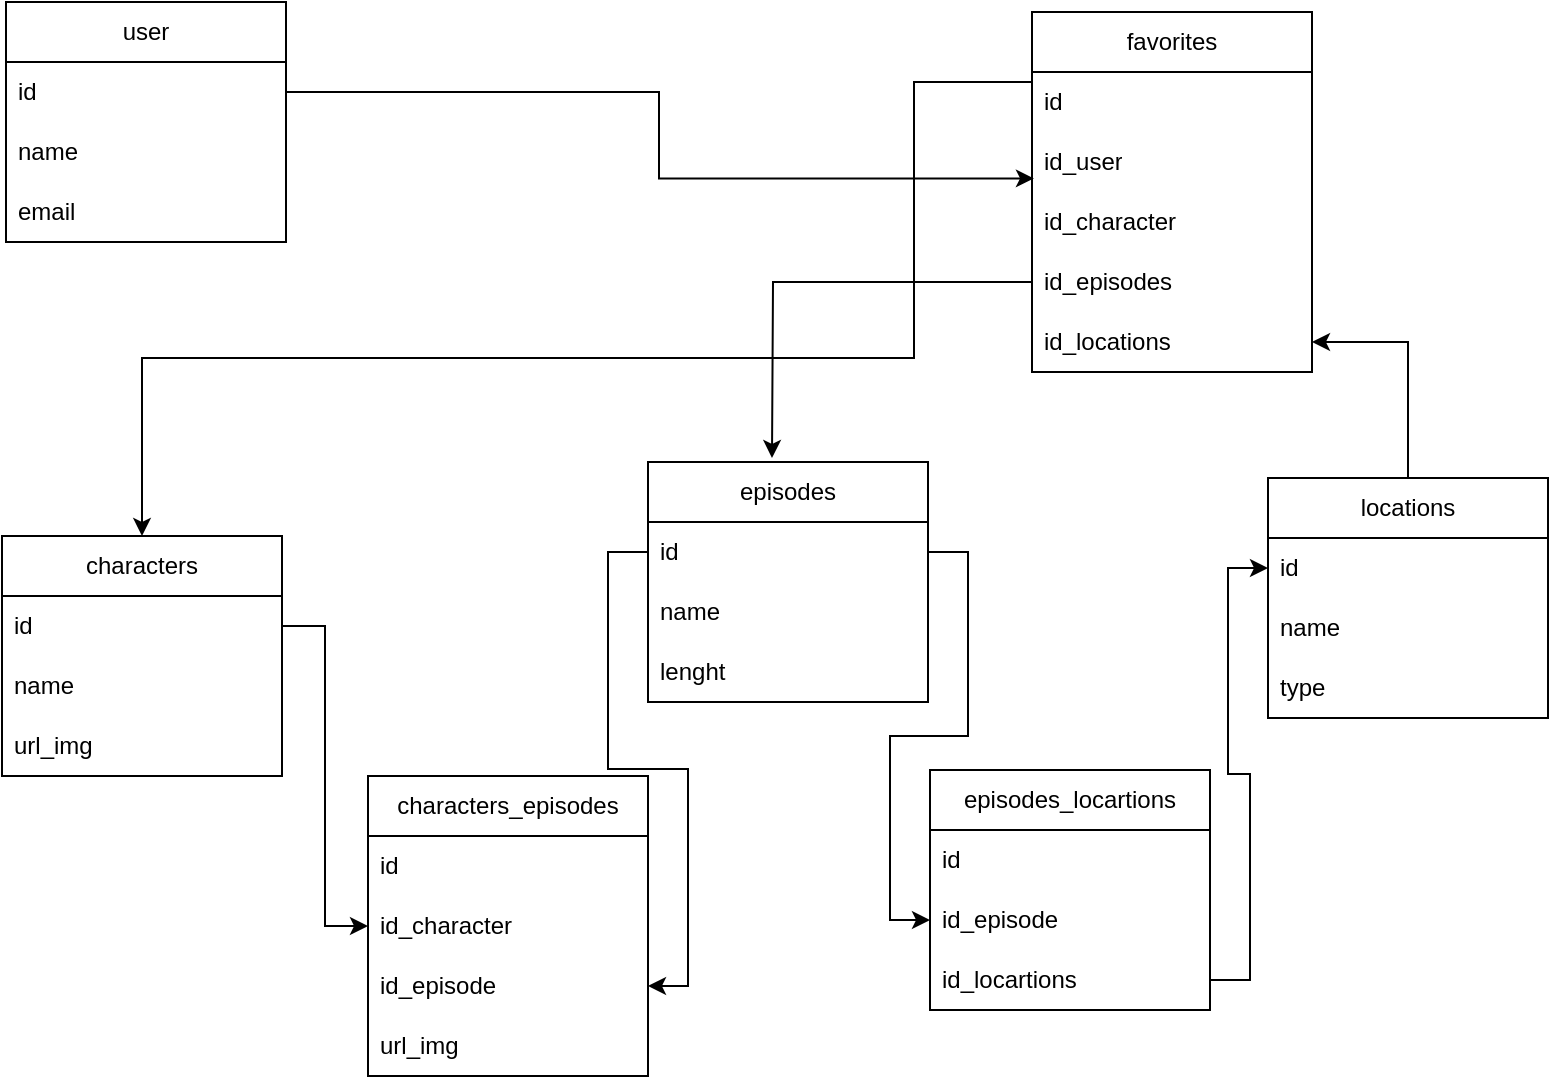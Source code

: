 <mxfile version="20.8.5" type="device"><diagram id="7IeO_1DvecanLazoNXci" name="Página-1"><mxGraphModel dx="1050" dy="573" grid="0" gridSize="10" guides="1" tooltips="1" connect="1" arrows="1" fold="1" page="1" pageScale="1" pageWidth="827" pageHeight="1169" math="0" shadow="0"><root><mxCell id="0"/><mxCell id="1" parent="0"/><mxCell id="BOMKZfBvW2q4-ubMlva8-28" value="user" style="swimlane;fontStyle=0;childLayout=stackLayout;horizontal=1;startSize=30;horizontalStack=0;resizeParent=1;resizeParentMax=0;resizeLast=0;collapsible=1;marginBottom=0;whiteSpace=wrap;html=1;" vertex="1" parent="1"><mxGeometry x="20" y="174" width="140" height="120" as="geometry"/></mxCell><mxCell id="BOMKZfBvW2q4-ubMlva8-29" value="id" style="text;strokeColor=none;fillColor=none;align=left;verticalAlign=middle;spacingLeft=4;spacingRight=4;overflow=hidden;points=[[0,0.5],[1,0.5]];portConstraint=eastwest;rotatable=0;whiteSpace=wrap;html=1;" vertex="1" parent="BOMKZfBvW2q4-ubMlva8-28"><mxGeometry y="30" width="140" height="30" as="geometry"/></mxCell><mxCell id="BOMKZfBvW2q4-ubMlva8-30" value="name" style="text;strokeColor=none;fillColor=none;align=left;verticalAlign=middle;spacingLeft=4;spacingRight=4;overflow=hidden;points=[[0,0.5],[1,0.5]];portConstraint=eastwest;rotatable=0;whiteSpace=wrap;html=1;" vertex="1" parent="BOMKZfBvW2q4-ubMlva8-28"><mxGeometry y="60" width="140" height="30" as="geometry"/></mxCell><mxCell id="BOMKZfBvW2q4-ubMlva8-31" value="email" style="text;strokeColor=none;fillColor=none;align=left;verticalAlign=middle;spacingLeft=4;spacingRight=4;overflow=hidden;points=[[0,0.5],[1,0.5]];portConstraint=eastwest;rotatable=0;whiteSpace=wrap;html=1;" vertex="1" parent="BOMKZfBvW2q4-ubMlva8-28"><mxGeometry y="90" width="140" height="30" as="geometry"/></mxCell><mxCell id="BOMKZfBvW2q4-ubMlva8-33" value="favorites" style="swimlane;fontStyle=0;childLayout=stackLayout;horizontal=1;startSize=30;horizontalStack=0;resizeParent=1;resizeParentMax=0;resizeLast=0;collapsible=1;marginBottom=0;whiteSpace=wrap;html=1;" vertex="1" parent="1"><mxGeometry x="533" y="179" width="140" height="180" as="geometry"/></mxCell><mxCell id="BOMKZfBvW2q4-ubMlva8-34" value="id" style="text;strokeColor=none;fillColor=none;align=left;verticalAlign=middle;spacingLeft=4;spacingRight=4;overflow=hidden;points=[[0,0.5],[1,0.5]];portConstraint=eastwest;rotatable=0;whiteSpace=wrap;html=1;" vertex="1" parent="BOMKZfBvW2q4-ubMlva8-33"><mxGeometry y="30" width="140" height="30" as="geometry"/></mxCell><mxCell id="BOMKZfBvW2q4-ubMlva8-35" value="id_user" style="text;strokeColor=none;fillColor=none;align=left;verticalAlign=middle;spacingLeft=4;spacingRight=4;overflow=hidden;points=[[0,0.5],[1,0.5]];portConstraint=eastwest;rotatable=0;whiteSpace=wrap;html=1;" vertex="1" parent="BOMKZfBvW2q4-ubMlva8-33"><mxGeometry y="60" width="140" height="30" as="geometry"/></mxCell><mxCell id="BOMKZfBvW2q4-ubMlva8-36" value="id_character" style="text;strokeColor=none;fillColor=none;align=left;verticalAlign=middle;spacingLeft=4;spacingRight=4;overflow=hidden;points=[[0,0.5],[1,0.5]];portConstraint=eastwest;rotatable=0;whiteSpace=wrap;html=1;" vertex="1" parent="BOMKZfBvW2q4-ubMlva8-33"><mxGeometry y="90" width="140" height="30" as="geometry"/></mxCell><mxCell id="BOMKZfBvW2q4-ubMlva8-56" value="id_episodes" style="text;strokeColor=none;fillColor=none;align=left;verticalAlign=middle;spacingLeft=4;spacingRight=4;overflow=hidden;points=[[0,0.5],[1,0.5]];portConstraint=eastwest;rotatable=0;whiteSpace=wrap;html=1;" vertex="1" parent="BOMKZfBvW2q4-ubMlva8-33"><mxGeometry y="120" width="140" height="30" as="geometry"/></mxCell><mxCell id="BOMKZfBvW2q4-ubMlva8-64" value="id_locations" style="text;strokeColor=none;fillColor=none;align=left;verticalAlign=middle;spacingLeft=4;spacingRight=4;overflow=hidden;points=[[0,0.5],[1,0.5]];portConstraint=eastwest;rotatable=0;whiteSpace=wrap;html=1;" vertex="1" parent="BOMKZfBvW2q4-ubMlva8-33"><mxGeometry y="150" width="140" height="30" as="geometry"/></mxCell><mxCell id="BOMKZfBvW2q4-ubMlva8-37" value="characters" style="swimlane;fontStyle=0;childLayout=stackLayout;horizontal=1;startSize=30;horizontalStack=0;resizeParent=1;resizeParentMax=0;resizeLast=0;collapsible=1;marginBottom=0;whiteSpace=wrap;html=1;" vertex="1" parent="1"><mxGeometry x="18" y="441" width="140" height="120" as="geometry"/></mxCell><mxCell id="BOMKZfBvW2q4-ubMlva8-38" value="id" style="text;strokeColor=none;fillColor=none;align=left;verticalAlign=middle;spacingLeft=4;spacingRight=4;overflow=hidden;points=[[0,0.5],[1,0.5]];portConstraint=eastwest;rotatable=0;whiteSpace=wrap;html=1;" vertex="1" parent="BOMKZfBvW2q4-ubMlva8-37"><mxGeometry y="30" width="140" height="30" as="geometry"/></mxCell><mxCell id="BOMKZfBvW2q4-ubMlva8-49" value="name" style="text;strokeColor=none;fillColor=none;align=left;verticalAlign=middle;spacingLeft=4;spacingRight=4;overflow=hidden;points=[[0,0.5],[1,0.5]];portConstraint=eastwest;rotatable=0;whiteSpace=wrap;html=1;" vertex="1" parent="BOMKZfBvW2q4-ubMlva8-37"><mxGeometry y="60" width="140" height="30" as="geometry"/></mxCell><mxCell id="BOMKZfBvW2q4-ubMlva8-39" value="url_img" style="text;strokeColor=none;fillColor=none;align=left;verticalAlign=middle;spacingLeft=4;spacingRight=4;overflow=hidden;points=[[0,0.5],[1,0.5]];portConstraint=eastwest;rotatable=0;whiteSpace=wrap;html=1;" vertex="1" parent="BOMKZfBvW2q4-ubMlva8-37"><mxGeometry y="90" width="140" height="30" as="geometry"/></mxCell><mxCell id="BOMKZfBvW2q4-ubMlva8-71" value="" style="edgeStyle=orthogonalEdgeStyle;rounded=0;orthogonalLoop=1;jettySize=auto;html=1;entryX=1;entryY=0.5;entryDx=0;entryDy=0;" edge="1" parent="1" source="BOMKZfBvW2q4-ubMlva8-41" target="BOMKZfBvW2q4-ubMlva8-64"><mxGeometry relative="1" as="geometry"><mxPoint x="637" y="325" as="targetPoint"/></mxGeometry></mxCell><mxCell id="BOMKZfBvW2q4-ubMlva8-41" value="locations" style="swimlane;fontStyle=0;childLayout=stackLayout;horizontal=1;startSize=30;horizontalStack=0;resizeParent=1;resizeParentMax=0;resizeLast=0;collapsible=1;marginBottom=0;whiteSpace=wrap;html=1;" vertex="1" parent="1"><mxGeometry x="651" y="412" width="140" height="120" as="geometry"/></mxCell><mxCell id="BOMKZfBvW2q4-ubMlva8-42" value="id" style="text;strokeColor=none;fillColor=none;align=left;verticalAlign=middle;spacingLeft=4;spacingRight=4;overflow=hidden;points=[[0,0.5],[1,0.5]];portConstraint=eastwest;rotatable=0;whiteSpace=wrap;html=1;" vertex="1" parent="BOMKZfBvW2q4-ubMlva8-41"><mxGeometry y="30" width="140" height="30" as="geometry"/></mxCell><mxCell id="BOMKZfBvW2q4-ubMlva8-43" value="name" style="text;strokeColor=none;fillColor=none;align=left;verticalAlign=middle;spacingLeft=4;spacingRight=4;overflow=hidden;points=[[0,0.5],[1,0.5]];portConstraint=eastwest;rotatable=0;whiteSpace=wrap;html=1;" vertex="1" parent="BOMKZfBvW2q4-ubMlva8-41"><mxGeometry y="60" width="140" height="30" as="geometry"/></mxCell><mxCell id="BOMKZfBvW2q4-ubMlva8-44" value="type" style="text;strokeColor=none;fillColor=none;align=left;verticalAlign=middle;spacingLeft=4;spacingRight=4;overflow=hidden;points=[[0,0.5],[1,0.5]];portConstraint=eastwest;rotatable=0;whiteSpace=wrap;html=1;" vertex="1" parent="BOMKZfBvW2q4-ubMlva8-41"><mxGeometry y="90" width="140" height="30" as="geometry"/></mxCell><mxCell id="BOMKZfBvW2q4-ubMlva8-45" value="episodes" style="swimlane;fontStyle=0;childLayout=stackLayout;horizontal=1;startSize=30;horizontalStack=0;resizeParent=1;resizeParentMax=0;resizeLast=0;collapsible=1;marginBottom=0;whiteSpace=wrap;html=1;" vertex="1" parent="1"><mxGeometry x="341" y="404" width="140" height="120" as="geometry"/></mxCell><mxCell id="BOMKZfBvW2q4-ubMlva8-46" value="id" style="text;strokeColor=none;fillColor=none;align=left;verticalAlign=middle;spacingLeft=4;spacingRight=4;overflow=hidden;points=[[0,0.5],[1,0.5]];portConstraint=eastwest;rotatable=0;whiteSpace=wrap;html=1;" vertex="1" parent="BOMKZfBvW2q4-ubMlva8-45"><mxGeometry y="30" width="140" height="30" as="geometry"/></mxCell><mxCell id="BOMKZfBvW2q4-ubMlva8-47" value="name" style="text;strokeColor=none;fillColor=none;align=left;verticalAlign=middle;spacingLeft=4;spacingRight=4;overflow=hidden;points=[[0,0.5],[1,0.5]];portConstraint=eastwest;rotatable=0;whiteSpace=wrap;html=1;" vertex="1" parent="BOMKZfBvW2q4-ubMlva8-45"><mxGeometry y="60" width="140" height="30" as="geometry"/></mxCell><mxCell id="BOMKZfBvW2q4-ubMlva8-48" value="lenght" style="text;strokeColor=none;fillColor=none;align=left;verticalAlign=middle;spacingLeft=4;spacingRight=4;overflow=hidden;points=[[0,0.5],[1,0.5]];portConstraint=eastwest;rotatable=0;whiteSpace=wrap;html=1;" vertex="1" parent="BOMKZfBvW2q4-ubMlva8-45"><mxGeometry y="90" width="140" height="30" as="geometry"/></mxCell><mxCell id="BOMKZfBvW2q4-ubMlva8-50" value="characters_episodes" style="swimlane;fontStyle=0;childLayout=stackLayout;horizontal=1;startSize=30;horizontalStack=0;resizeParent=1;resizeParentMax=0;resizeLast=0;collapsible=1;marginBottom=0;whiteSpace=wrap;html=1;" vertex="1" parent="1"><mxGeometry x="201" y="561" width="140" height="150" as="geometry"/></mxCell><mxCell id="BOMKZfBvW2q4-ubMlva8-51" value="id" style="text;strokeColor=none;fillColor=none;align=left;verticalAlign=middle;spacingLeft=4;spacingRight=4;overflow=hidden;points=[[0,0.5],[1,0.5]];portConstraint=eastwest;rotatable=0;whiteSpace=wrap;html=1;" vertex="1" parent="BOMKZfBvW2q4-ubMlva8-50"><mxGeometry y="30" width="140" height="30" as="geometry"/></mxCell><mxCell id="BOMKZfBvW2q4-ubMlva8-52" value="id_character" style="text;strokeColor=none;fillColor=none;align=left;verticalAlign=middle;spacingLeft=4;spacingRight=4;overflow=hidden;points=[[0,0.5],[1,0.5]];portConstraint=eastwest;rotatable=0;whiteSpace=wrap;html=1;" vertex="1" parent="BOMKZfBvW2q4-ubMlva8-50"><mxGeometry y="60" width="140" height="30" as="geometry"/></mxCell><mxCell id="BOMKZfBvW2q4-ubMlva8-53" value="id_episode" style="text;strokeColor=none;fillColor=none;align=left;verticalAlign=middle;spacingLeft=4;spacingRight=4;overflow=hidden;points=[[0,0.5],[1,0.5]];portConstraint=eastwest;rotatable=0;whiteSpace=wrap;html=1;" vertex="1" parent="BOMKZfBvW2q4-ubMlva8-50"><mxGeometry y="90" width="140" height="30" as="geometry"/></mxCell><mxCell id="BOMKZfBvW2q4-ubMlva8-78" value="url_img" style="text;strokeColor=none;fillColor=none;align=left;verticalAlign=middle;spacingLeft=4;spacingRight=4;overflow=hidden;points=[[0,0.5],[1,0.5]];portConstraint=eastwest;rotatable=0;whiteSpace=wrap;html=1;" vertex="1" parent="BOMKZfBvW2q4-ubMlva8-50"><mxGeometry y="120" width="140" height="30" as="geometry"/></mxCell><mxCell id="BOMKZfBvW2q4-ubMlva8-54" style="edgeStyle=orthogonalEdgeStyle;rounded=0;orthogonalLoop=1;jettySize=auto;html=1;entryX=0;entryY=0.5;entryDx=0;entryDy=0;" edge="1" parent="1" source="BOMKZfBvW2q4-ubMlva8-38" target="BOMKZfBvW2q4-ubMlva8-52"><mxGeometry relative="1" as="geometry"/></mxCell><mxCell id="BOMKZfBvW2q4-ubMlva8-55" style="edgeStyle=orthogonalEdgeStyle;rounded=0;orthogonalLoop=1;jettySize=auto;html=1;" edge="1" parent="1" source="BOMKZfBvW2q4-ubMlva8-46" target="BOMKZfBvW2q4-ubMlva8-53"><mxGeometry relative="1" as="geometry"/></mxCell><mxCell id="BOMKZfBvW2q4-ubMlva8-58" style="edgeStyle=orthogonalEdgeStyle;rounded=0;orthogonalLoop=1;jettySize=auto;html=1;" edge="1" parent="1" source="BOMKZfBvW2q4-ubMlva8-56"><mxGeometry relative="1" as="geometry"><mxPoint x="403" y="402" as="targetPoint"/></mxGeometry></mxCell><mxCell id="BOMKZfBvW2q4-ubMlva8-59" style="edgeStyle=orthogonalEdgeStyle;rounded=0;orthogonalLoop=1;jettySize=auto;html=1;exitX=0;exitY=0.5;exitDx=0;exitDy=0;" edge="1" parent="1" source="BOMKZfBvW2q4-ubMlva8-36" target="BOMKZfBvW2q4-ubMlva8-37"><mxGeometry relative="1" as="geometry"><Array as="points"><mxPoint x="474" y="214"/><mxPoint x="474" y="352"/><mxPoint x="88" y="352"/></Array></mxGeometry></mxCell><mxCell id="BOMKZfBvW2q4-ubMlva8-60" value="episodes_locartions" style="swimlane;fontStyle=0;childLayout=stackLayout;horizontal=1;startSize=30;horizontalStack=0;resizeParent=1;resizeParentMax=0;resizeLast=0;collapsible=1;marginBottom=0;whiteSpace=wrap;html=1;" vertex="1" parent="1"><mxGeometry x="482" y="558" width="140" height="120" as="geometry"/></mxCell><mxCell id="BOMKZfBvW2q4-ubMlva8-61" value="id" style="text;strokeColor=none;fillColor=none;align=left;verticalAlign=middle;spacingLeft=4;spacingRight=4;overflow=hidden;points=[[0,0.5],[1,0.5]];portConstraint=eastwest;rotatable=0;whiteSpace=wrap;html=1;" vertex="1" parent="BOMKZfBvW2q4-ubMlva8-60"><mxGeometry y="30" width="140" height="30" as="geometry"/></mxCell><mxCell id="BOMKZfBvW2q4-ubMlva8-62" value="id_episode" style="text;strokeColor=none;fillColor=none;align=left;verticalAlign=middle;spacingLeft=4;spacingRight=4;overflow=hidden;points=[[0,0.5],[1,0.5]];portConstraint=eastwest;rotatable=0;whiteSpace=wrap;html=1;" vertex="1" parent="BOMKZfBvW2q4-ubMlva8-60"><mxGeometry y="60" width="140" height="30" as="geometry"/></mxCell><mxCell id="BOMKZfBvW2q4-ubMlva8-63" value="id_locartions" style="text;strokeColor=none;fillColor=none;align=left;verticalAlign=middle;spacingLeft=4;spacingRight=4;overflow=hidden;points=[[0,0.5],[1,0.5]];portConstraint=eastwest;rotatable=0;whiteSpace=wrap;html=1;" vertex="1" parent="BOMKZfBvW2q4-ubMlva8-60"><mxGeometry y="90" width="140" height="30" as="geometry"/></mxCell><mxCell id="BOMKZfBvW2q4-ubMlva8-65" style="edgeStyle=orthogonalEdgeStyle;rounded=0;orthogonalLoop=1;jettySize=auto;html=1;entryX=0.007;entryY=0.773;entryDx=0;entryDy=0;entryPerimeter=0;" edge="1" parent="1" source="BOMKZfBvW2q4-ubMlva8-29" target="BOMKZfBvW2q4-ubMlva8-35"><mxGeometry relative="1" as="geometry"/></mxCell><mxCell id="BOMKZfBvW2q4-ubMlva8-75" style="edgeStyle=orthogonalEdgeStyle;rounded=0;orthogonalLoop=1;jettySize=auto;html=1;entryX=0;entryY=0.5;entryDx=0;entryDy=0;" edge="1" parent="1" source="BOMKZfBvW2q4-ubMlva8-46" target="BOMKZfBvW2q4-ubMlva8-62"><mxGeometry relative="1" as="geometry"/></mxCell><mxCell id="BOMKZfBvW2q4-ubMlva8-77" style="edgeStyle=orthogonalEdgeStyle;rounded=0;orthogonalLoop=1;jettySize=auto;html=1;entryX=0;entryY=0.5;entryDx=0;entryDy=0;" edge="1" parent="1" source="BOMKZfBvW2q4-ubMlva8-63" target="BOMKZfBvW2q4-ubMlva8-42"><mxGeometry relative="1" as="geometry"/></mxCell></root></mxGraphModel></diagram></mxfile>